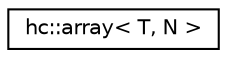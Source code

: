 digraph "Graphical Class Hierarchy"
{
  edge [fontname="Helvetica",fontsize="10",labelfontname="Helvetica",labelfontsize="10"];
  node [fontname="Helvetica",fontsize="10",shape=record];
  rankdir="LR";
  Node1 [label="hc::array\< T, N \>",height=0.2,width=0.4,color="black", fillcolor="white", style="filled",URL="$classhc_1_1array.html",tooltip="Represents an N-dimensional region of memory (with type T) located on an accelerator. "];
}

